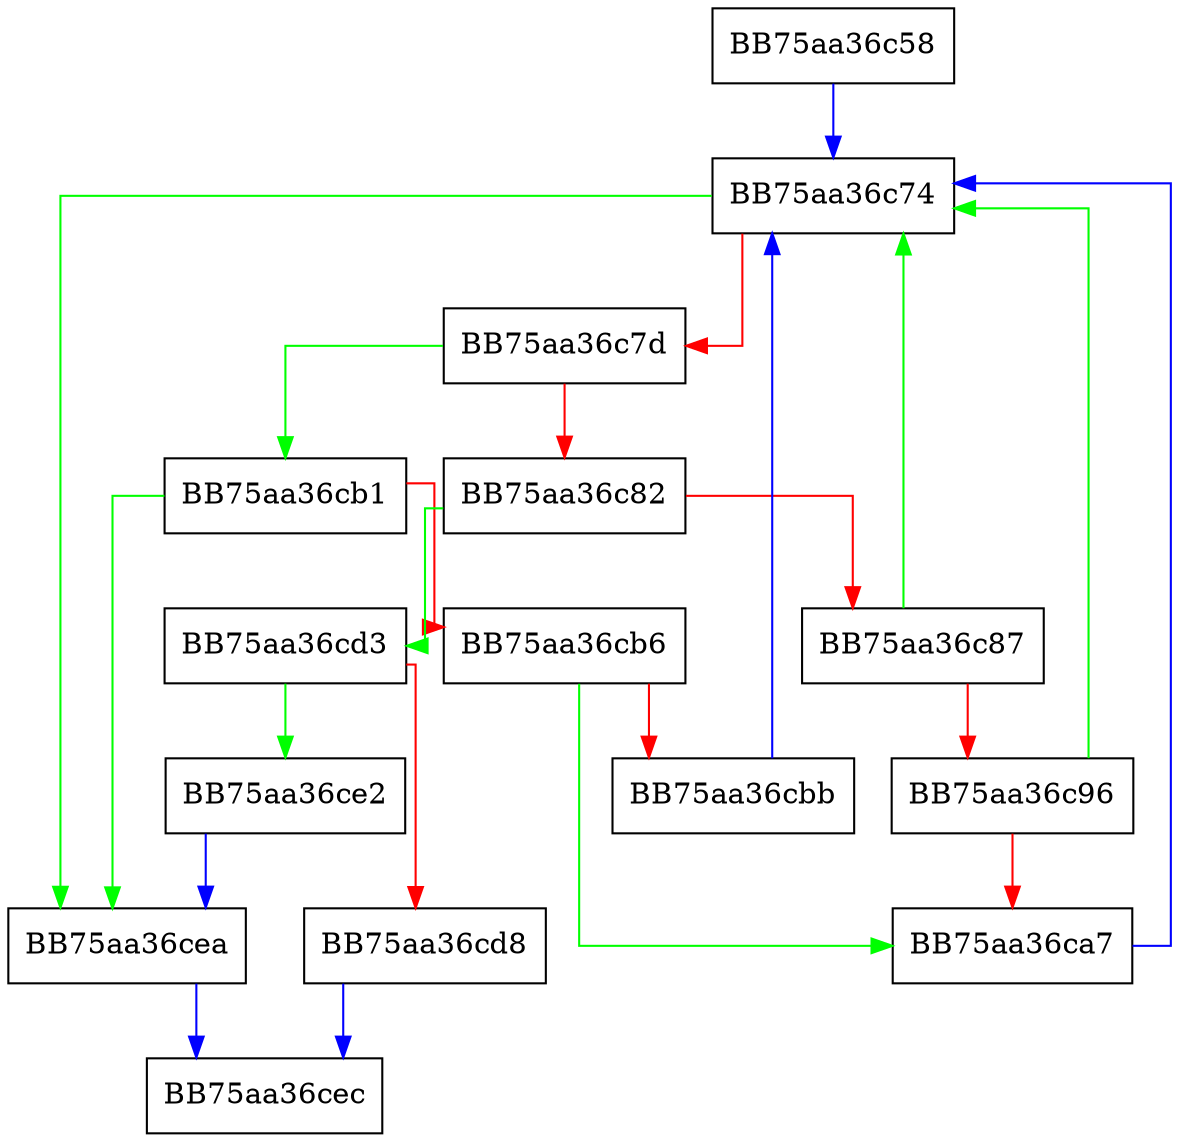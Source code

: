 digraph skip_until_paren {
  node [shape="box"];
  graph [splines=ortho];
  BB75aa36c58 -> BB75aa36c74 [color="blue"];
  BB75aa36c74 -> BB75aa36cea [color="green"];
  BB75aa36c74 -> BB75aa36c7d [color="red"];
  BB75aa36c7d -> BB75aa36cb1 [color="green"];
  BB75aa36c7d -> BB75aa36c82 [color="red"];
  BB75aa36c82 -> BB75aa36cd3 [color="green"];
  BB75aa36c82 -> BB75aa36c87 [color="red"];
  BB75aa36c87 -> BB75aa36c74 [color="green"];
  BB75aa36c87 -> BB75aa36c96 [color="red"];
  BB75aa36c96 -> BB75aa36c74 [color="green"];
  BB75aa36c96 -> BB75aa36ca7 [color="red"];
  BB75aa36ca7 -> BB75aa36c74 [color="blue"];
  BB75aa36cb1 -> BB75aa36cea [color="green"];
  BB75aa36cb1 -> BB75aa36cb6 [color="red"];
  BB75aa36cb6 -> BB75aa36ca7 [color="green"];
  BB75aa36cb6 -> BB75aa36cbb [color="red"];
  BB75aa36cbb -> BB75aa36c74 [color="blue"];
  BB75aa36cd3 -> BB75aa36ce2 [color="green"];
  BB75aa36cd3 -> BB75aa36cd8 [color="red"];
  BB75aa36cd8 -> BB75aa36cec [color="blue"];
  BB75aa36ce2 -> BB75aa36cea [color="blue"];
  BB75aa36cea -> BB75aa36cec [color="blue"];
}
